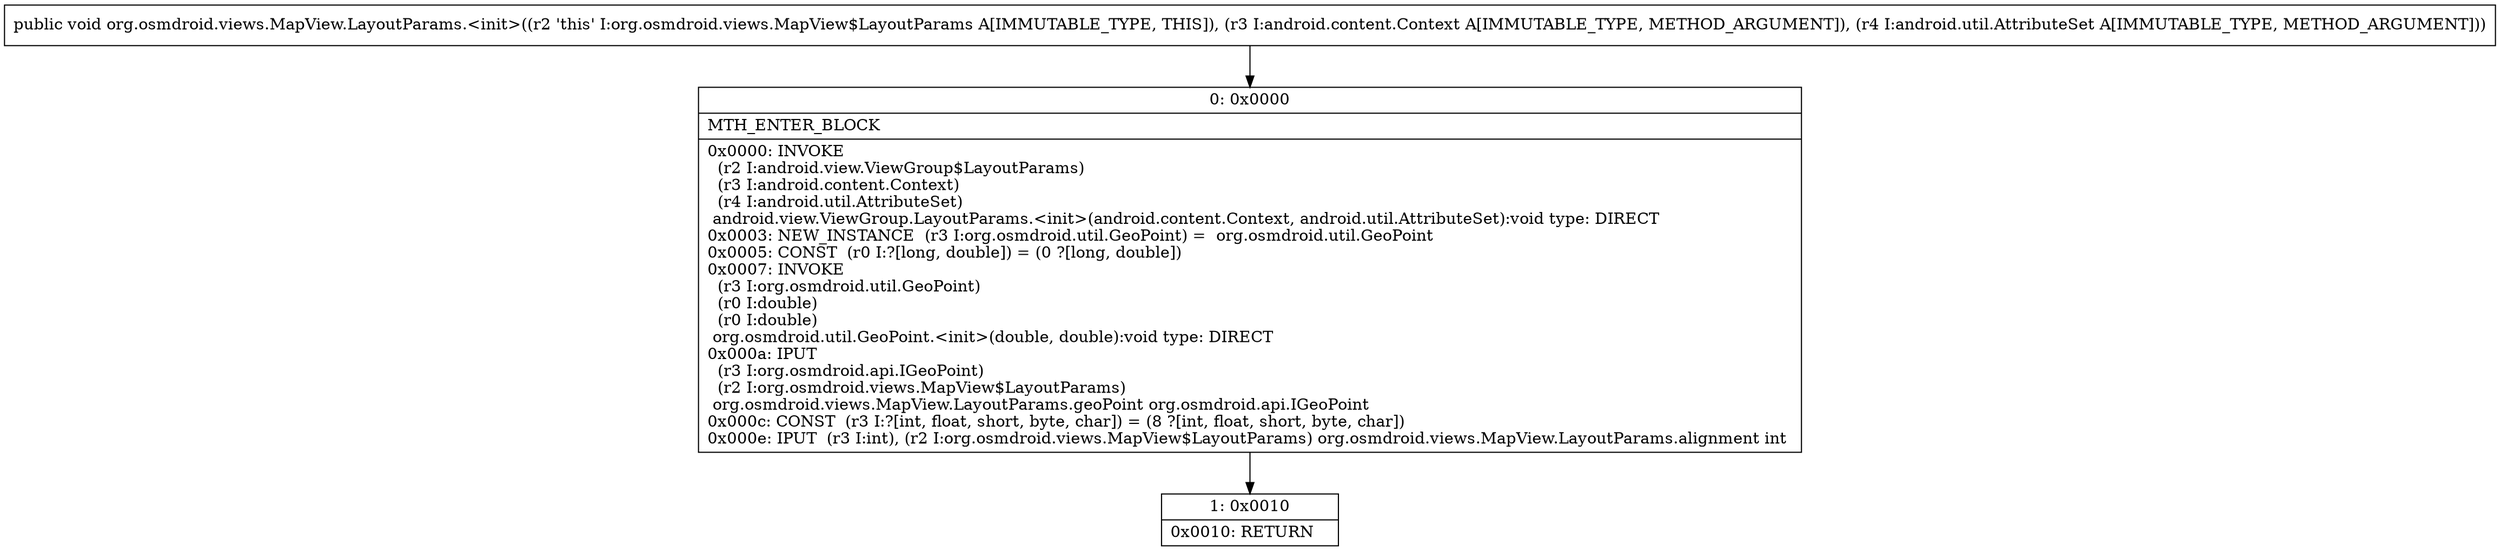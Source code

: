 digraph "CFG fororg.osmdroid.views.MapView.LayoutParams.\<init\>(Landroid\/content\/Context;Landroid\/util\/AttributeSet;)V" {
Node_0 [shape=record,label="{0\:\ 0x0000|MTH_ENTER_BLOCK\l|0x0000: INVOKE  \l  (r2 I:android.view.ViewGroup$LayoutParams)\l  (r3 I:android.content.Context)\l  (r4 I:android.util.AttributeSet)\l android.view.ViewGroup.LayoutParams.\<init\>(android.content.Context, android.util.AttributeSet):void type: DIRECT \l0x0003: NEW_INSTANCE  (r3 I:org.osmdroid.util.GeoPoint) =  org.osmdroid.util.GeoPoint \l0x0005: CONST  (r0 I:?[long, double]) = (0 ?[long, double]) \l0x0007: INVOKE  \l  (r3 I:org.osmdroid.util.GeoPoint)\l  (r0 I:double)\l  (r0 I:double)\l org.osmdroid.util.GeoPoint.\<init\>(double, double):void type: DIRECT \l0x000a: IPUT  \l  (r3 I:org.osmdroid.api.IGeoPoint)\l  (r2 I:org.osmdroid.views.MapView$LayoutParams)\l org.osmdroid.views.MapView.LayoutParams.geoPoint org.osmdroid.api.IGeoPoint \l0x000c: CONST  (r3 I:?[int, float, short, byte, char]) = (8 ?[int, float, short, byte, char]) \l0x000e: IPUT  (r3 I:int), (r2 I:org.osmdroid.views.MapView$LayoutParams) org.osmdroid.views.MapView.LayoutParams.alignment int \l}"];
Node_1 [shape=record,label="{1\:\ 0x0010|0x0010: RETURN   \l}"];
MethodNode[shape=record,label="{public void org.osmdroid.views.MapView.LayoutParams.\<init\>((r2 'this' I:org.osmdroid.views.MapView$LayoutParams A[IMMUTABLE_TYPE, THIS]), (r3 I:android.content.Context A[IMMUTABLE_TYPE, METHOD_ARGUMENT]), (r4 I:android.util.AttributeSet A[IMMUTABLE_TYPE, METHOD_ARGUMENT])) }"];
MethodNode -> Node_0;
Node_0 -> Node_1;
}

